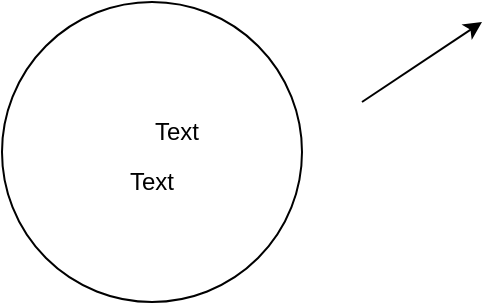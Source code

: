<mxfile version="24.0.2" type="github">
  <diagram name="Page-1" id="XG0WpbGI5qGRgWormxwp">
    <mxGraphModel dx="1050" dy="522" grid="1" gridSize="10" guides="1" tooltips="1" connect="1" arrows="1" fold="1" page="1" pageScale="1" pageWidth="827" pageHeight="1169" math="0" shadow="0">
      <root>
        <mxCell id="0" />
        <mxCell id="1" parent="0" />
        <mxCell id="W29HIlbJl1_1MvZv00UM-2" value="" style="endArrow=classic;html=1;rounded=0;" edge="1" parent="1">
          <mxGeometry width="50" height="50" relative="1" as="geometry">
            <mxPoint x="490" y="210" as="sourcePoint" />
            <mxPoint x="550" y="170" as="targetPoint" />
          </mxGeometry>
        </mxCell>
        <mxCell id="W29HIlbJl1_1MvZv00UM-1" value="" style="ellipse;whiteSpace=wrap;html=1;aspect=fixed;fontStyle=0" vertex="1" parent="1">
          <mxGeometry x="310" y="160" width="150" height="150" as="geometry" />
        </mxCell>
        <mxCell id="W29HIlbJl1_1MvZv00UM-3" value="Text" style="text;strokeColor=none;align=center;fillColor=none;html=1;verticalAlign=middle;whiteSpace=wrap;rounded=0;" vertex="1" parent="1">
          <mxGeometry x="330" y="210" width="110" height="80" as="geometry" />
        </mxCell>
        <mxCell id="W29HIlbJl1_1MvZv00UM-4" value="Text" style="text;strokeColor=none;align=center;fillColor=none;html=1;verticalAlign=middle;whiteSpace=wrap;rounded=0;" vertex="1" parent="1">
          <mxGeometry x="355" y="200" width="85" height="50" as="geometry" />
        </mxCell>
      </root>
    </mxGraphModel>
  </diagram>
</mxfile>
